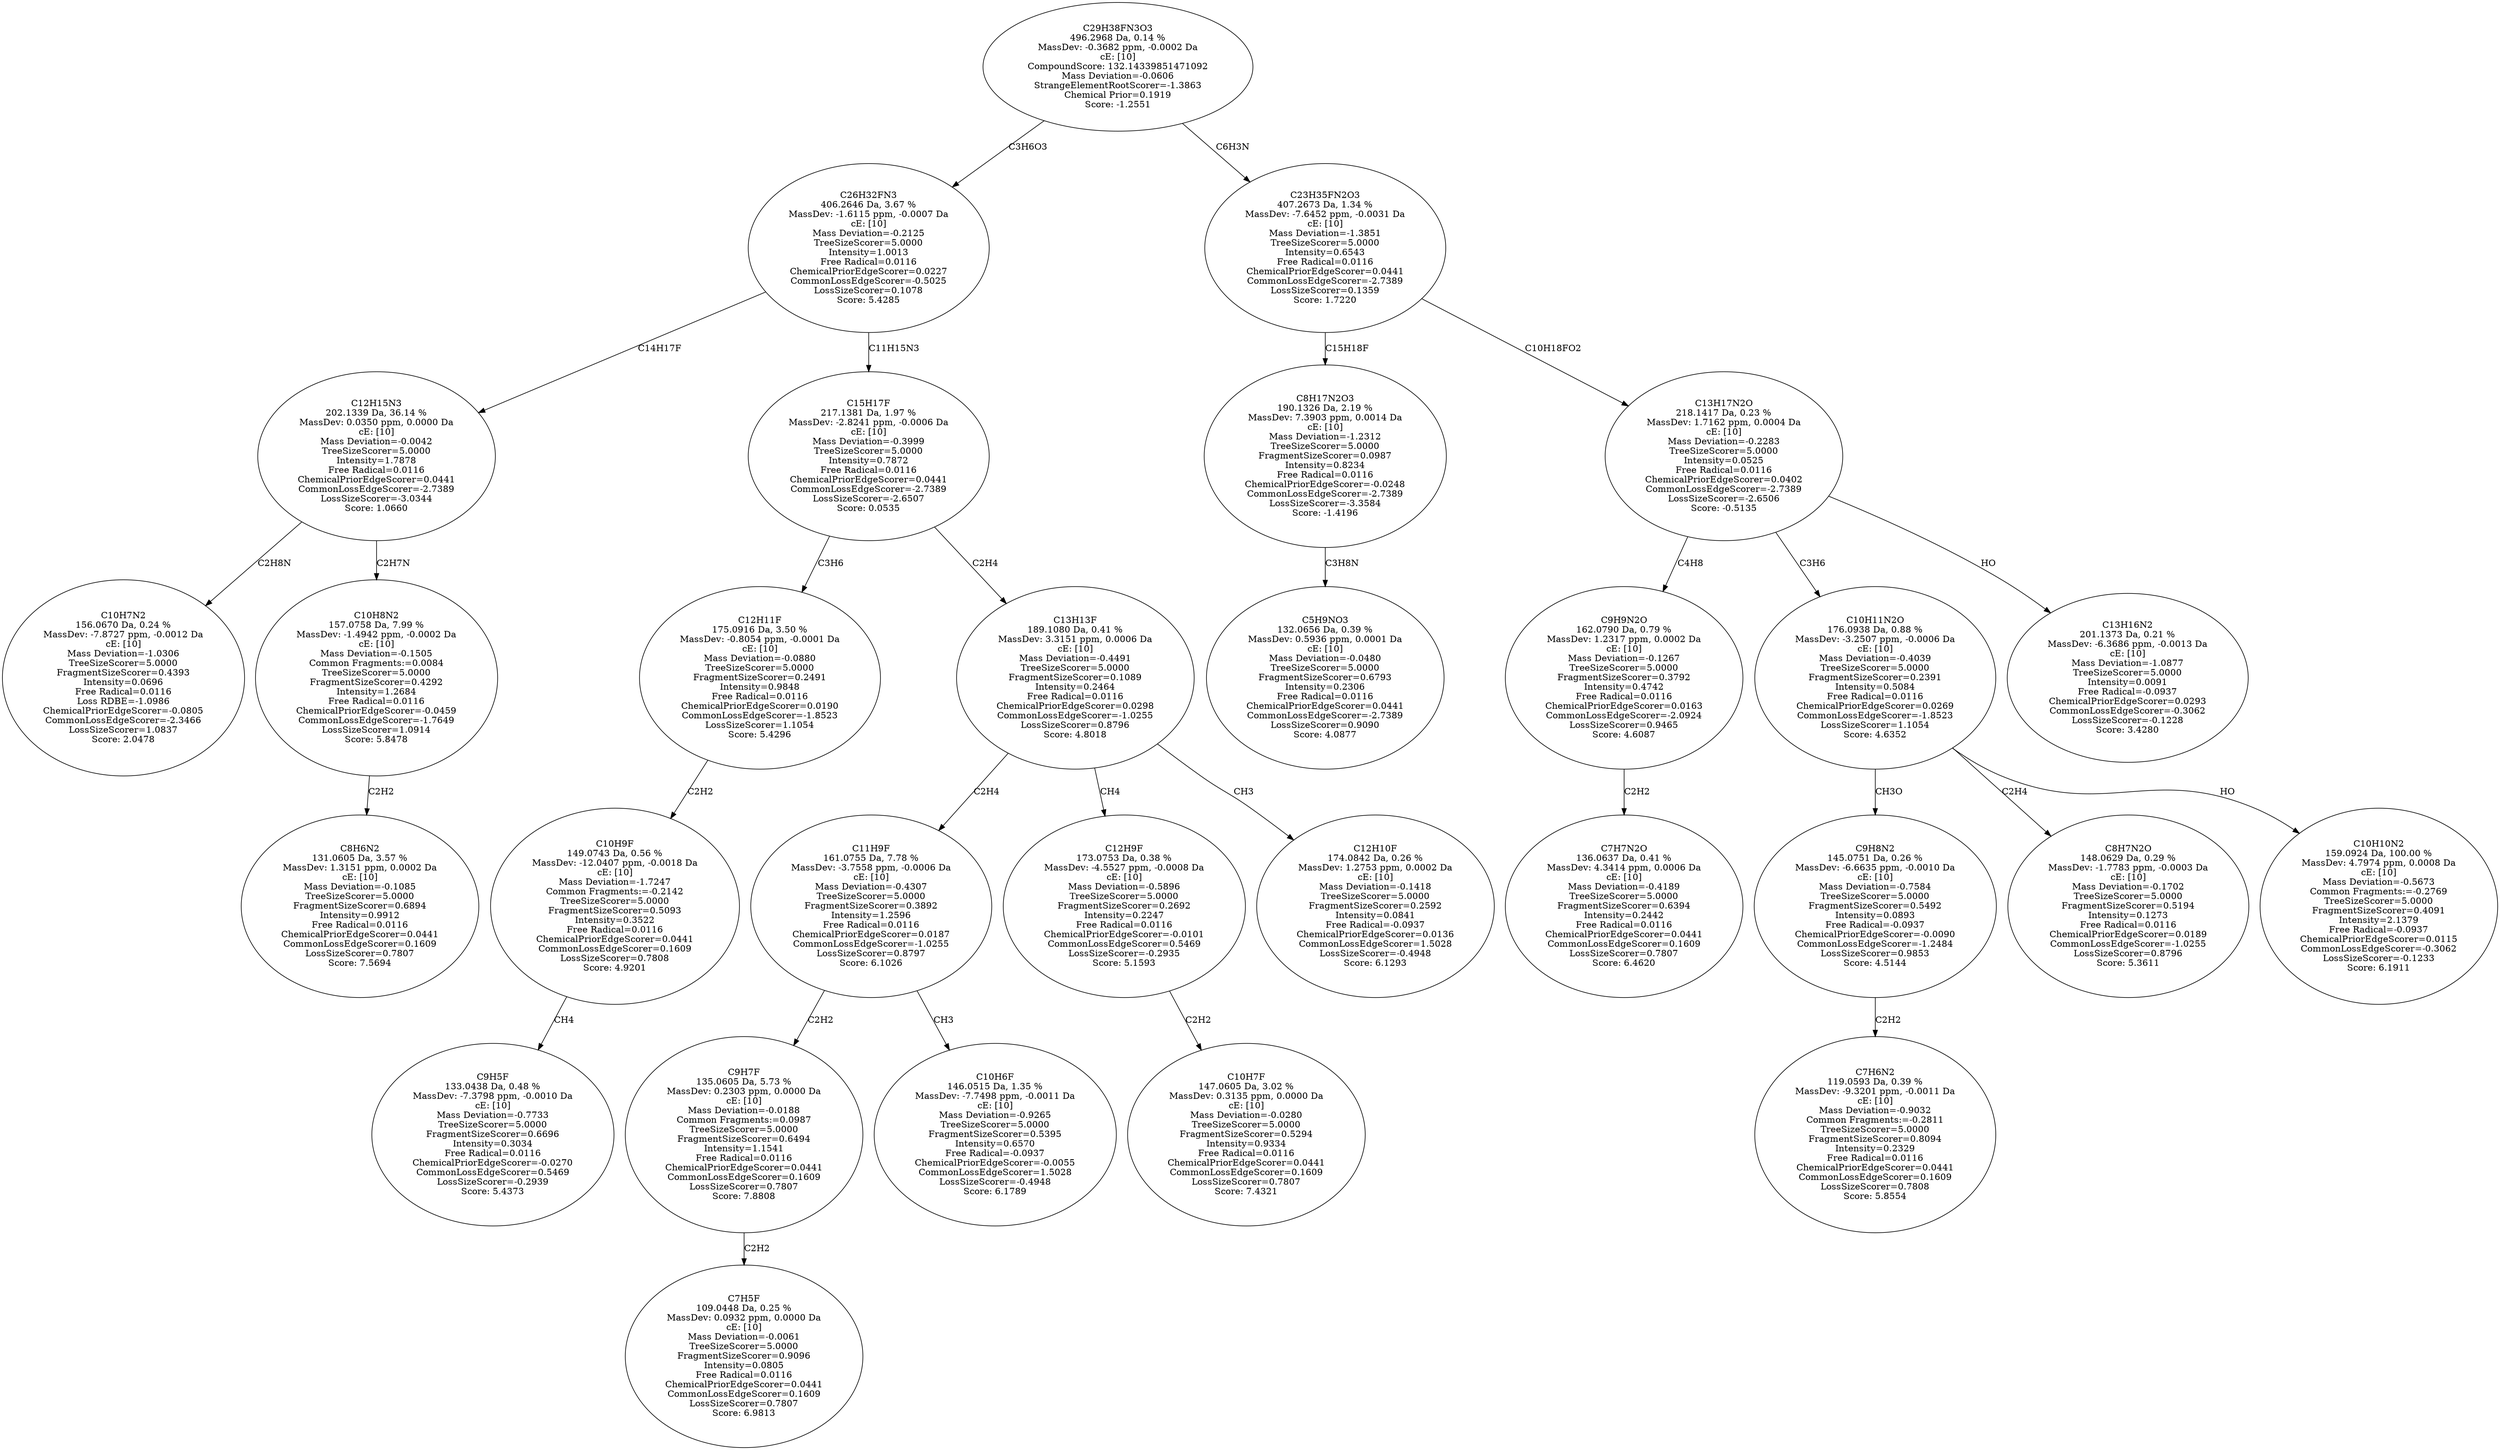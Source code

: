 strict digraph {
v1 [label="C10H7N2\n156.0670 Da, 0.24 %\nMassDev: -7.8727 ppm, -0.0012 Da\ncE: [10]\nMass Deviation=-1.0306\nTreeSizeScorer=5.0000\nFragmentSizeScorer=0.4393\nIntensity=0.0696\nFree Radical=0.0116\nLoss RDBE=-1.0986\nChemicalPriorEdgeScorer=-0.0805\nCommonLossEdgeScorer=-2.3466\nLossSizeScorer=1.0837\nScore: 2.0478"];
v2 [label="C8H6N2\n131.0605 Da, 3.57 %\nMassDev: 1.3151 ppm, 0.0002 Da\ncE: [10]\nMass Deviation=-0.1085\nTreeSizeScorer=5.0000\nFragmentSizeScorer=0.6894\nIntensity=0.9912\nFree Radical=0.0116\nChemicalPriorEdgeScorer=0.0441\nCommonLossEdgeScorer=0.1609\nLossSizeScorer=0.7807\nScore: 7.5694"];
v3 [label="C10H8N2\n157.0758 Da, 7.99 %\nMassDev: -1.4942 ppm, -0.0002 Da\ncE: [10]\nMass Deviation=-0.1505\nCommon Fragments:=0.0084\nTreeSizeScorer=5.0000\nFragmentSizeScorer=0.4292\nIntensity=1.2684\nFree Radical=0.0116\nChemicalPriorEdgeScorer=-0.0459\nCommonLossEdgeScorer=-1.7649\nLossSizeScorer=1.0914\nScore: 5.8478"];
v4 [label="C12H15N3\n202.1339 Da, 36.14 %\nMassDev: 0.0350 ppm, 0.0000 Da\ncE: [10]\nMass Deviation=-0.0042\nTreeSizeScorer=5.0000\nIntensity=1.7878\nFree Radical=0.0116\nChemicalPriorEdgeScorer=0.0441\nCommonLossEdgeScorer=-2.7389\nLossSizeScorer=-3.0344\nScore: 1.0660"];
v5 [label="C9H5F\n133.0438 Da, 0.48 %\nMassDev: -7.3798 ppm, -0.0010 Da\ncE: [10]\nMass Deviation=-0.7733\nTreeSizeScorer=5.0000\nFragmentSizeScorer=0.6696\nIntensity=0.3034\nFree Radical=0.0116\nChemicalPriorEdgeScorer=-0.0270\nCommonLossEdgeScorer=0.5469\nLossSizeScorer=-0.2939\nScore: 5.4373"];
v6 [label="C10H9F\n149.0743 Da, 0.56 %\nMassDev: -12.0407 ppm, -0.0018 Da\ncE: [10]\nMass Deviation=-1.7247\nCommon Fragments:=-0.2142\nTreeSizeScorer=5.0000\nFragmentSizeScorer=0.5093\nIntensity=0.3522\nFree Radical=0.0116\nChemicalPriorEdgeScorer=0.0441\nCommonLossEdgeScorer=0.1609\nLossSizeScorer=0.7808\nScore: 4.9201"];
v7 [label="C12H11F\n175.0916 Da, 3.50 %\nMassDev: -0.8054 ppm, -0.0001 Da\ncE: [10]\nMass Deviation=-0.0880\nTreeSizeScorer=5.0000\nFragmentSizeScorer=0.2491\nIntensity=0.9848\nFree Radical=0.0116\nChemicalPriorEdgeScorer=0.0190\nCommonLossEdgeScorer=-1.8523\nLossSizeScorer=1.1054\nScore: 5.4296"];
v8 [label="C7H5F\n109.0448 Da, 0.25 %\nMassDev: 0.0932 ppm, 0.0000 Da\ncE: [10]\nMass Deviation=-0.0061\nTreeSizeScorer=5.0000\nFragmentSizeScorer=0.9096\nIntensity=0.0805\nFree Radical=0.0116\nChemicalPriorEdgeScorer=0.0441\nCommonLossEdgeScorer=0.1609\nLossSizeScorer=0.7807\nScore: 6.9813"];
v9 [label="C9H7F\n135.0605 Da, 5.73 %\nMassDev: 0.2303 ppm, 0.0000 Da\ncE: [10]\nMass Deviation=-0.0188\nCommon Fragments:=0.0987\nTreeSizeScorer=5.0000\nFragmentSizeScorer=0.6494\nIntensity=1.1541\nFree Radical=0.0116\nChemicalPriorEdgeScorer=0.0441\nCommonLossEdgeScorer=0.1609\nLossSizeScorer=0.7807\nScore: 7.8808"];
v10 [label="C10H6F\n146.0515 Da, 1.35 %\nMassDev: -7.7498 ppm, -0.0011 Da\ncE: [10]\nMass Deviation=-0.9265\nTreeSizeScorer=5.0000\nFragmentSizeScorer=0.5395\nIntensity=0.6570\nFree Radical=-0.0937\nChemicalPriorEdgeScorer=-0.0055\nCommonLossEdgeScorer=1.5028\nLossSizeScorer=-0.4948\nScore: 6.1789"];
v11 [label="C11H9F\n161.0755 Da, 7.78 %\nMassDev: -3.7558 ppm, -0.0006 Da\ncE: [10]\nMass Deviation=-0.4307\nTreeSizeScorer=5.0000\nFragmentSizeScorer=0.3892\nIntensity=1.2596\nFree Radical=0.0116\nChemicalPriorEdgeScorer=0.0187\nCommonLossEdgeScorer=-1.0255\nLossSizeScorer=0.8797\nScore: 6.1026"];
v12 [label="C10H7F\n147.0605 Da, 3.02 %\nMassDev: 0.3135 ppm, 0.0000 Da\ncE: [10]\nMass Deviation=-0.0280\nTreeSizeScorer=5.0000\nFragmentSizeScorer=0.5294\nIntensity=0.9334\nFree Radical=0.0116\nChemicalPriorEdgeScorer=0.0441\nCommonLossEdgeScorer=0.1609\nLossSizeScorer=0.7807\nScore: 7.4321"];
v13 [label="C12H9F\n173.0753 Da, 0.38 %\nMassDev: -4.5527 ppm, -0.0008 Da\ncE: [10]\nMass Deviation=-0.5896\nTreeSizeScorer=5.0000\nFragmentSizeScorer=0.2692\nIntensity=0.2247\nFree Radical=0.0116\nChemicalPriorEdgeScorer=-0.0101\nCommonLossEdgeScorer=0.5469\nLossSizeScorer=-0.2935\nScore: 5.1593"];
v14 [label="C12H10F\n174.0842 Da, 0.26 %\nMassDev: 1.2753 ppm, 0.0002 Da\ncE: [10]\nMass Deviation=-0.1418\nTreeSizeScorer=5.0000\nFragmentSizeScorer=0.2592\nIntensity=0.0841\nFree Radical=-0.0937\nChemicalPriorEdgeScorer=0.0136\nCommonLossEdgeScorer=1.5028\nLossSizeScorer=-0.4948\nScore: 6.1293"];
v15 [label="C13H13F\n189.1080 Da, 0.41 %\nMassDev: 3.3151 ppm, 0.0006 Da\ncE: [10]\nMass Deviation=-0.4491\nTreeSizeScorer=5.0000\nFragmentSizeScorer=0.1089\nIntensity=0.2464\nFree Radical=0.0116\nChemicalPriorEdgeScorer=0.0298\nCommonLossEdgeScorer=-1.0255\nLossSizeScorer=0.8796\nScore: 4.8018"];
v16 [label="C15H17F\n217.1381 Da, 1.97 %\nMassDev: -2.8241 ppm, -0.0006 Da\ncE: [10]\nMass Deviation=-0.3999\nTreeSizeScorer=5.0000\nIntensity=0.7872\nFree Radical=0.0116\nChemicalPriorEdgeScorer=0.0441\nCommonLossEdgeScorer=-2.7389\nLossSizeScorer=-2.6507\nScore: 0.0535"];
v17 [label="C26H32FN3\n406.2646 Da, 3.67 %\nMassDev: -1.6115 ppm, -0.0007 Da\ncE: [10]\nMass Deviation=-0.2125\nTreeSizeScorer=5.0000\nIntensity=1.0013\nFree Radical=0.0116\nChemicalPriorEdgeScorer=0.0227\nCommonLossEdgeScorer=-0.5025\nLossSizeScorer=0.1078\nScore: 5.4285"];
v18 [label="C5H9NO3\n132.0656 Da, 0.39 %\nMassDev: 0.5936 ppm, 0.0001 Da\ncE: [10]\nMass Deviation=-0.0480\nTreeSizeScorer=5.0000\nFragmentSizeScorer=0.6793\nIntensity=0.2306\nFree Radical=0.0116\nChemicalPriorEdgeScorer=0.0441\nCommonLossEdgeScorer=-2.7389\nLossSizeScorer=0.9090\nScore: 4.0877"];
v19 [label="C8H17N2O3\n190.1326 Da, 2.19 %\nMassDev: 7.3903 ppm, 0.0014 Da\ncE: [10]\nMass Deviation=-1.2312\nTreeSizeScorer=5.0000\nFragmentSizeScorer=0.0987\nIntensity=0.8234\nFree Radical=0.0116\nChemicalPriorEdgeScorer=-0.0248\nCommonLossEdgeScorer=-2.7389\nLossSizeScorer=-3.3584\nScore: -1.4196"];
v20 [label="C7H7N2O\n136.0637 Da, 0.41 %\nMassDev: 4.3414 ppm, 0.0006 Da\ncE: [10]\nMass Deviation=-0.4189\nTreeSizeScorer=5.0000\nFragmentSizeScorer=0.6394\nIntensity=0.2442\nFree Radical=0.0116\nChemicalPriorEdgeScorer=0.0441\nCommonLossEdgeScorer=0.1609\nLossSizeScorer=0.7807\nScore: 6.4620"];
v21 [label="C9H9N2O\n162.0790 Da, 0.79 %\nMassDev: 1.2317 ppm, 0.0002 Da\ncE: [10]\nMass Deviation=-0.1267\nTreeSizeScorer=5.0000\nFragmentSizeScorer=0.3792\nIntensity=0.4742\nFree Radical=0.0116\nChemicalPriorEdgeScorer=0.0163\nCommonLossEdgeScorer=-2.0924\nLossSizeScorer=0.9465\nScore: 4.6087"];
v22 [label="C7H6N2\n119.0593 Da, 0.39 %\nMassDev: -9.3201 ppm, -0.0011 Da\ncE: [10]\nMass Deviation=-0.9032\nCommon Fragments:=-0.2811\nTreeSizeScorer=5.0000\nFragmentSizeScorer=0.8094\nIntensity=0.2329\nFree Radical=0.0116\nChemicalPriorEdgeScorer=0.0441\nCommonLossEdgeScorer=0.1609\nLossSizeScorer=0.7808\nScore: 5.8554"];
v23 [label="C9H8N2\n145.0751 Da, 0.26 %\nMassDev: -6.6635 ppm, -0.0010 Da\ncE: [10]\nMass Deviation=-0.7584\nTreeSizeScorer=5.0000\nFragmentSizeScorer=0.5492\nIntensity=0.0893\nFree Radical=-0.0937\nChemicalPriorEdgeScorer=-0.0090\nCommonLossEdgeScorer=-1.2484\nLossSizeScorer=0.9853\nScore: 4.5144"];
v24 [label="C8H7N2O\n148.0629 Da, 0.29 %\nMassDev: -1.7783 ppm, -0.0003 Da\ncE: [10]\nMass Deviation=-0.1702\nTreeSizeScorer=5.0000\nFragmentSizeScorer=0.5194\nIntensity=0.1273\nFree Radical=0.0116\nChemicalPriorEdgeScorer=0.0189\nCommonLossEdgeScorer=-1.0255\nLossSizeScorer=0.8796\nScore: 5.3611"];
v25 [label="C10H10N2\n159.0924 Da, 100.00 %\nMassDev: 4.7974 ppm, 0.0008 Da\ncE: [10]\nMass Deviation=-0.5673\nCommon Fragments:=-0.2769\nTreeSizeScorer=5.0000\nFragmentSizeScorer=0.4091\nIntensity=2.1379\nFree Radical=-0.0937\nChemicalPriorEdgeScorer=0.0115\nCommonLossEdgeScorer=-0.3062\nLossSizeScorer=-0.1233\nScore: 6.1911"];
v26 [label="C10H11N2O\n176.0938 Da, 0.88 %\nMassDev: -3.2507 ppm, -0.0006 Da\ncE: [10]\nMass Deviation=-0.4039\nTreeSizeScorer=5.0000\nFragmentSizeScorer=0.2391\nIntensity=0.5084\nFree Radical=0.0116\nChemicalPriorEdgeScorer=0.0269\nCommonLossEdgeScorer=-1.8523\nLossSizeScorer=1.1054\nScore: 4.6352"];
v27 [label="C13H16N2\n201.1373 Da, 0.21 %\nMassDev: -6.3686 ppm, -0.0013 Da\ncE: [10]\nMass Deviation=-1.0877\nTreeSizeScorer=5.0000\nIntensity=0.0091\nFree Radical=-0.0937\nChemicalPriorEdgeScorer=0.0293\nCommonLossEdgeScorer=-0.3062\nLossSizeScorer=-0.1228\nScore: 3.4280"];
v28 [label="C13H17N2O\n218.1417 Da, 0.23 %\nMassDev: 1.7162 ppm, 0.0004 Da\ncE: [10]\nMass Deviation=-0.2283\nTreeSizeScorer=5.0000\nIntensity=0.0525\nFree Radical=0.0116\nChemicalPriorEdgeScorer=0.0402\nCommonLossEdgeScorer=-2.7389\nLossSizeScorer=-2.6506\nScore: -0.5135"];
v29 [label="C23H35FN2O3\n407.2673 Da, 1.34 %\nMassDev: -7.6452 ppm, -0.0031 Da\ncE: [10]\nMass Deviation=-1.3851\nTreeSizeScorer=5.0000\nIntensity=0.6543\nFree Radical=0.0116\nChemicalPriorEdgeScorer=0.0441\nCommonLossEdgeScorer=-2.7389\nLossSizeScorer=0.1359\nScore: 1.7220"];
v30 [label="C29H38FN3O3\n496.2968 Da, 0.14 %\nMassDev: -0.3682 ppm, -0.0002 Da\ncE: [10]\nCompoundScore: 132.14339851471092\nMass Deviation=-0.0606\nStrangeElementRootScorer=-1.3863\nChemical Prior=0.1919\nScore: -1.2551"];
v4 -> v1 [label="C2H8N"];
v3 -> v2 [label="C2H2"];
v4 -> v3 [label="C2H7N"];
v17 -> v4 [label="C14H17F"];
v6 -> v5 [label="CH4"];
v7 -> v6 [label="C2H2"];
v16 -> v7 [label="C3H6"];
v9 -> v8 [label="C2H2"];
v11 -> v9 [label="C2H2"];
v11 -> v10 [label="CH3"];
v15 -> v11 [label="C2H4"];
v13 -> v12 [label="C2H2"];
v15 -> v13 [label="CH4"];
v15 -> v14 [label="CH3"];
v16 -> v15 [label="C2H4"];
v17 -> v16 [label="C11H15N3"];
v30 -> v17 [label="C3H6O3"];
v19 -> v18 [label="C3H8N"];
v29 -> v19 [label="C15H18F"];
v21 -> v20 [label="C2H2"];
v28 -> v21 [label="C4H8"];
v23 -> v22 [label="C2H2"];
v26 -> v23 [label="CH3O"];
v26 -> v24 [label="C2H4"];
v26 -> v25 [label="HO"];
v28 -> v26 [label="C3H6"];
v28 -> v27 [label="HO"];
v29 -> v28 [label="C10H18FO2"];
v30 -> v29 [label="C6H3N"];
}